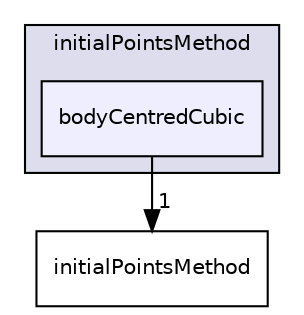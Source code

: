 digraph "applications/utilities/mesh/generation/foamyMesh/conformalVoronoiMesh/initialPointsMethod/bodyCentredCubic" {
  bgcolor=transparent;
  compound=true
  node [ fontsize="10", fontname="Helvetica"];
  edge [ labelfontsize="10", labelfontname="Helvetica"];
  subgraph clusterdir_8fe8a2be90de25befe5b2e9b512a52aa {
    graph [ bgcolor="#ddddee", pencolor="black", label="initialPointsMethod" fontname="Helvetica", fontsize="10", URL="dir_8fe8a2be90de25befe5b2e9b512a52aa.html"]
  dir_576d8ab76c9ccd62de22f51d7650b863 [shape=box, label="bodyCentredCubic", style="filled", fillcolor="#eeeeff", pencolor="black", URL="dir_576d8ab76c9ccd62de22f51d7650b863.html"];
  }
  dir_6320d834263f3367c754599438b3baf0 [shape=box label="initialPointsMethod" URL="dir_6320d834263f3367c754599438b3baf0.html"];
  dir_576d8ab76c9ccd62de22f51d7650b863->dir_6320d834263f3367c754599438b3baf0 [headlabel="1", labeldistance=1.5 headhref="dir_000552_000554.html"];
}
